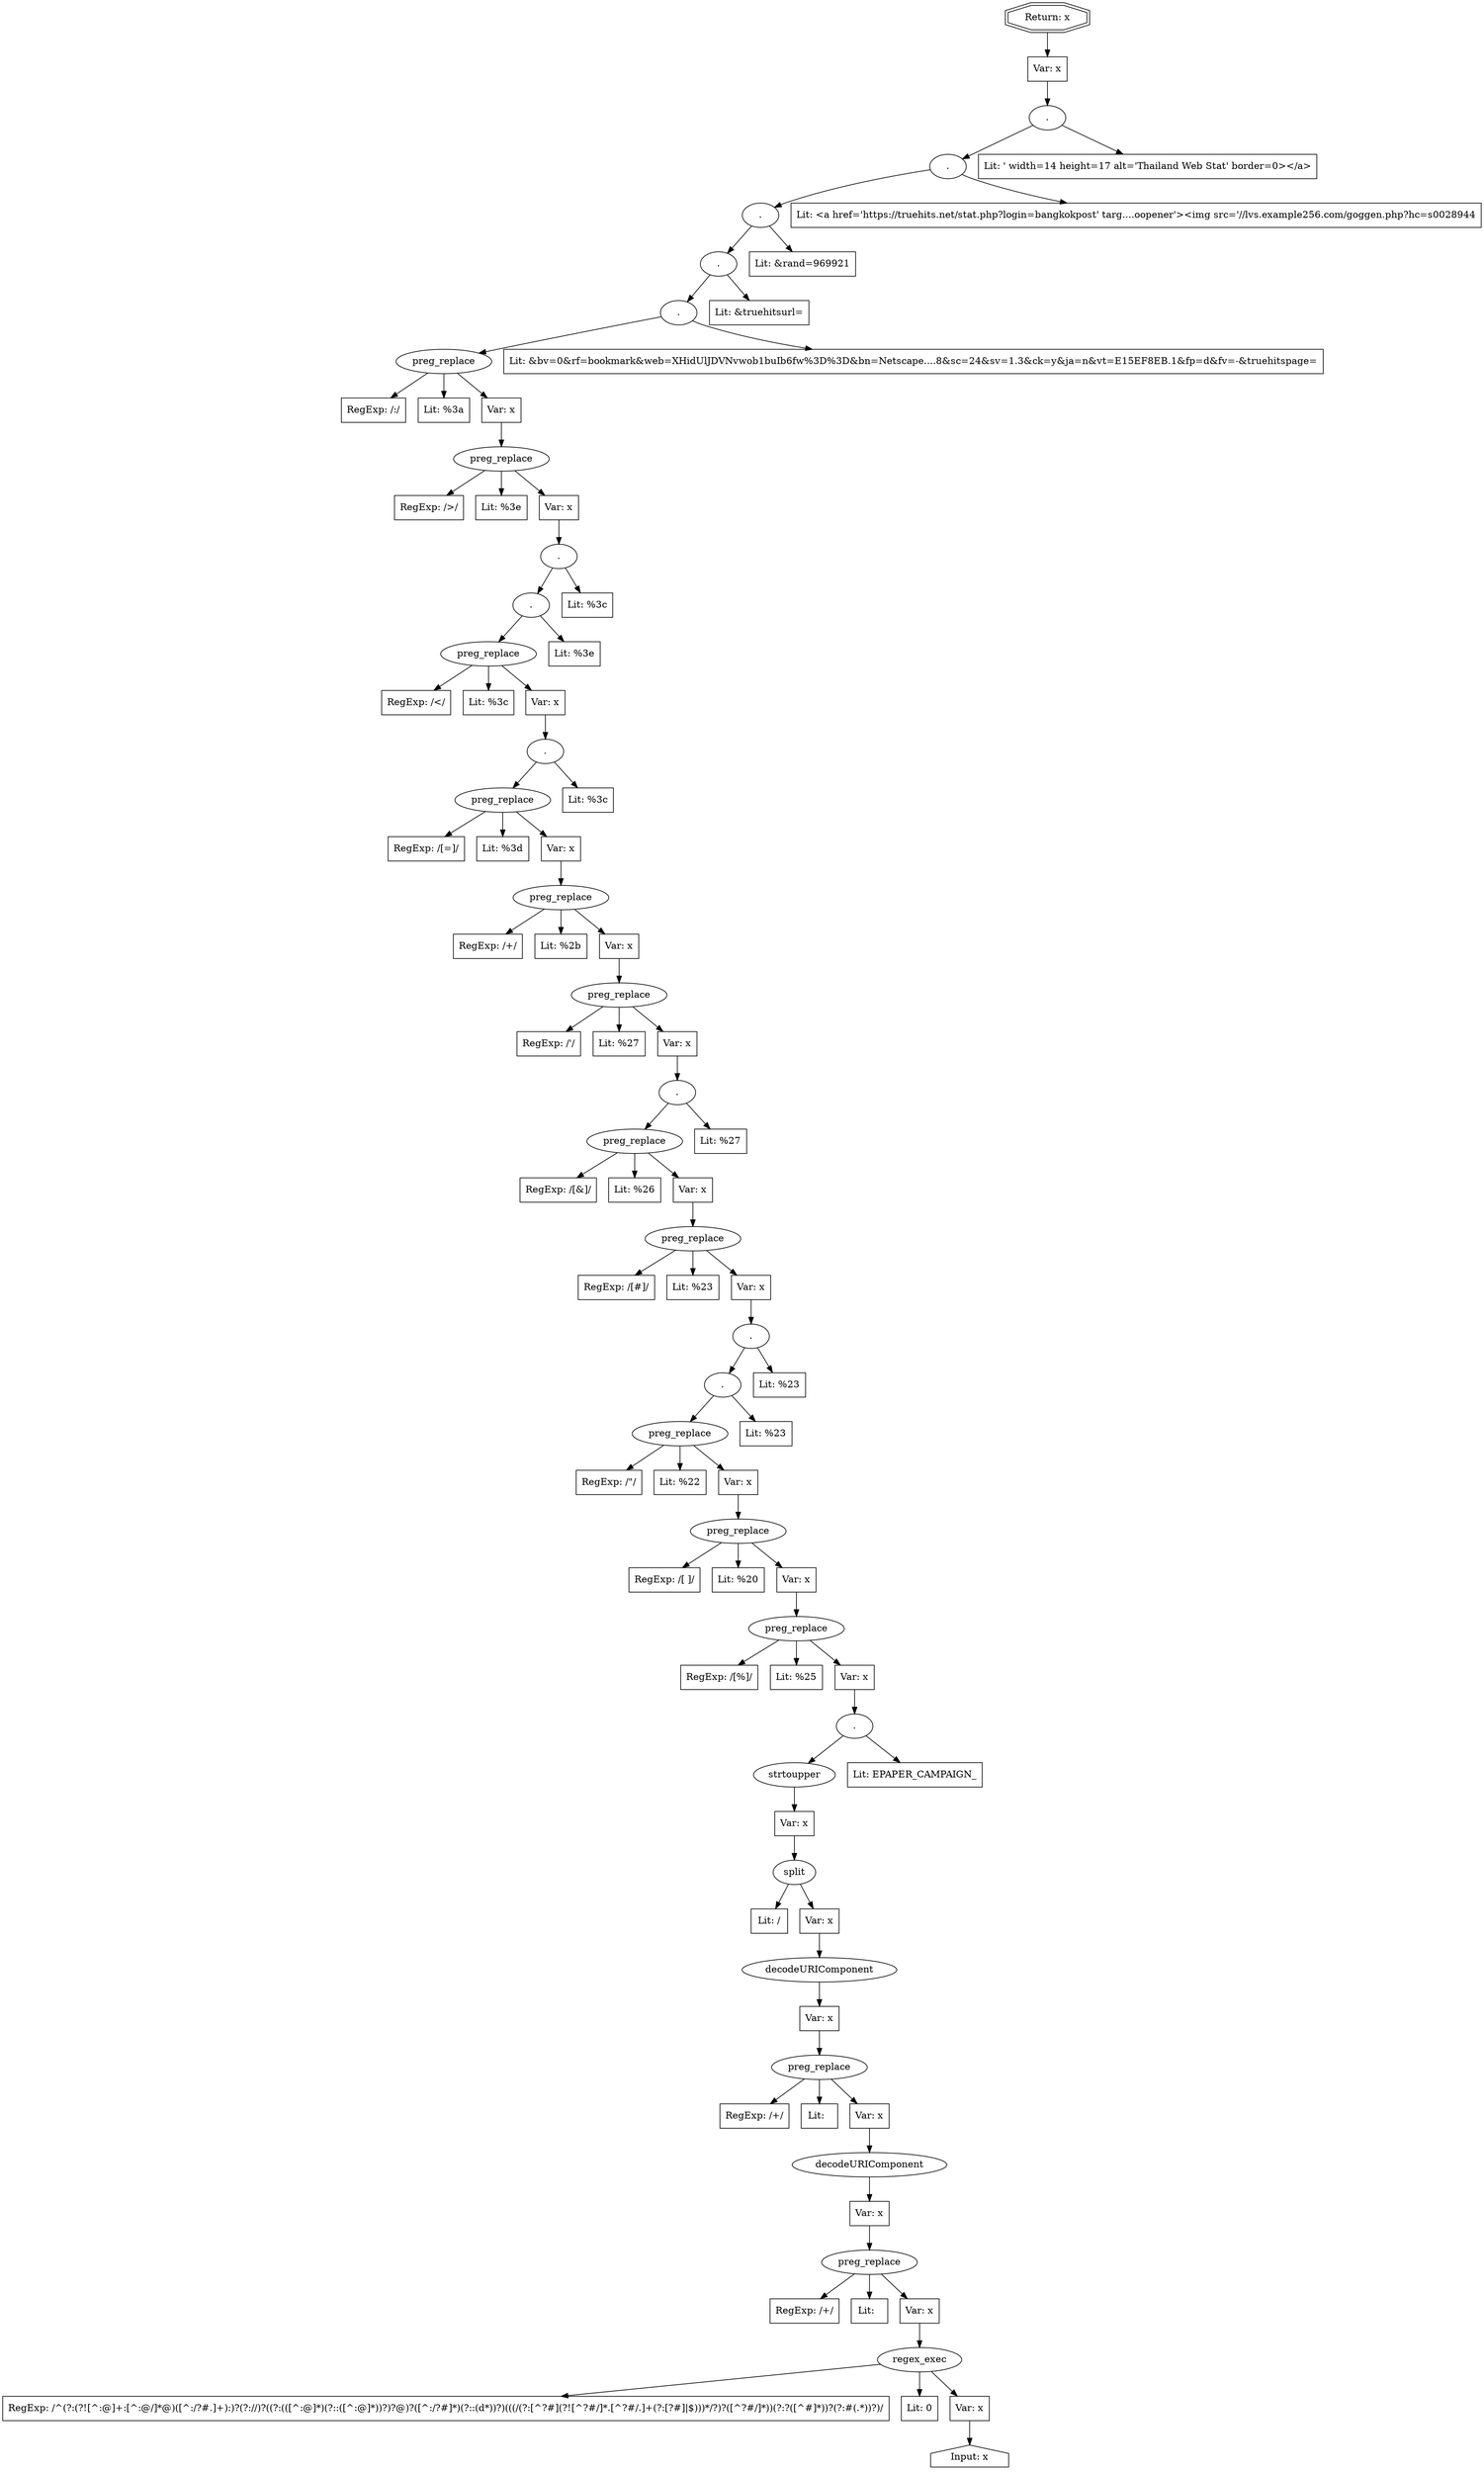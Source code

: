 // Finding: 9531cd14-3b3d-4a4f-af24-5499e2c4e8df
// Finding.url: https://www.example255.com/epaper##'></iframe></style></script></object></embed></textarea><img src=x onerror=taintfoxLog('5046d39f92684eef8fd214de24b434f0')><!--/*
// Finding.parentloc: https://www.example255.com/epaper##'></iframe></style></script></object></embed></textarea><img src=x onerror=taintfoxLog('5046d39f92684eef8fd214de24b434f0')><!--/*
// Finding.domain: www.example255.com
// Finding.base_domain: example255.com
// Finding.source: location.href
// Finding.sink: innerHTML
// Sanitizer.score: 9
// Sanitizer.name: 
// Sanitizer.location: https://lvs.example256.com/dataa/s0028944.js - <anonymous>:39:485
// Finding.begin: 305
// Finding.end: 311
// Finding.original_uuid: 1ebc73ef-3c4a-4dab-8abe-361a9f792b65
// Finding.TwentyFiveMillionFlowsId: -1617263230
// Finding.script: https://lvs.example256.com/dataa/s0028944.js
// Finding.line: 46
// Exploit.uuid: 5046d39f-9268-4eef-8fd2-14de24b434f0
// Exploit.success: false
// Exploit.status: validated
// Exploit.method: C
// Exploit.type: html
// Exploit.token: attribute
// Exploit.content: src
// Exploit.quote_type: '
// Exploit.tag: img
// Exploit.break_out: #'></iframe></style></script></object></embed></textarea><img src=x onerror=
// Exploit.break_in: ><!--/*
// Exploit.payload: #'></iframe></style></script></object></embed></textarea><img src=x onerror=taintfoxLog(1)><!--/*
// Exploit.begin_taint_url: 0
// Exploit.end_taint_url: 5
// Exploit.replace_begin_url: 34
// Exploit.replace_end_url: 34
// Exploit.replace_begin_param: 329
// Exploit.replace_end_param: 329
// Issues.LargestEncodeAttrStringChain: 0
// Issues.LargestTextFragmentEncodeChainLength: 0
// Issues.HasApproximation: false
// Issues.HasMissingImplementation: false
// Issues.HasInfiniteRegexWithFunctionReplacer: false
// Issues.MergedSplitAndJoins: false
// Issues.HasUrlInRhsOfReplace: false
// Issues.HasUrlInLhsOfReplace: false
// Issues.HasCookieValueInLhsOfreplace: false
// Issues.HasCookieValueInRhsOfreplace: false
// Issues.HasCookieValueInMatchPattern: false
// Issues.HasCookieValueInExecPattern: false
// Issues.RemovedLRConcats: true
// Issues.RemovedReplaceArtifacts: false
// Issues.HasUrlInMatchPattern: false
// Issues.HasUrlInExecPattern: false
// Issues.RemovedNOPreplaces: false
// Issues.Known_sanitizer: false
// DepGraph.hash: 1532164039
// DepGraph.sanitizer_hash: 1788038831
// Removed LR concats 
// Removed LR concats 
// Removed LR concats 
digraph cfg {
n0 [shape=house, label="Input: x"];
n1 [shape=ellipse, label="regex_exec"];
n2 [shape=box, label="RegExp: /^(?:(?![^:@]+:[^:@\/]*@)([^:\/?#.]+):)?(?:\/\/)?((?:(([^:@]*)(?::([^:@]*))?)?@)?([^:\/?#]*)(?::(\d*))?)(((\/(?:[^?#](?![^?#\/]*\.[^?#\/.]+(?:[?#]|$)))*\/?)?([^?#\/]*))(?:\?([^#]*))?(?:#(.*))?)/"];
n3 [shape=box, label="Lit: 0"];
n4 [shape=box, label="Var: x"];
n5 [shape=ellipse, label="preg_replace"];
n6 [shape=box, label="RegExp: /\+/"];
n7 [shape=box, label="Lit:  "];
n8 [shape=box, label="Var: x"];
n9 [shape=ellipse, label="decodeURIComponent"];
n10 [shape=box, label="Var: x"];
n11 [shape=ellipse, label="preg_replace"];
n12 [shape=box, label="RegExp: /\+/"];
n13 [shape=box, label="Lit:  "];
n14 [shape=box, label="Var: x"];
n15 [shape=ellipse, label="decodeURIComponent"];
n16 [shape=box, label="Var: x"];
n17 [shape=ellipse, label="split"];
n18 [shape=box, label="Lit: /"];
n19 [shape=box, label="Var: x"];
n20 [shape=ellipse, label="strtoupper"];
n21 [shape=box, label="Var: x"];
n22 [shape=ellipse, label="."];
n23 [shape=box, label="Lit: EPAPER_CAMPAIGN_"];
n24 [shape=ellipse, label="preg_replace"];
n25 [shape=box, label="RegExp: /[%]/"];
n26 [shape=box, label="Lit: %25"];
n27 [shape=box, label="Var: x"];
n28 [shape=ellipse, label="preg_replace"];
n29 [shape=box, label="RegExp: /[ ]/"];
n30 [shape=box, label="Lit: %20"];
n31 [shape=box, label="Var: x"];
n32 [shape=ellipse, label="preg_replace"];
n33 [shape=box, label="RegExp: /\"/"];
n34 [shape=box, label="Lit: %22"];
n35 [shape=box, label="Var: x"];
n36 [shape=ellipse, label="."];
n37 [shape=box, label="Lit: %23"];
n38 [shape=ellipse, label="."];
n39 [shape=box, label="Lit: %23"];
n40 [shape=ellipse, label="preg_replace"];
n41 [shape=box, label="RegExp: /[#]/"];
n42 [shape=box, label="Lit: %23"];
n43 [shape=box, label="Var: x"];
n44 [shape=ellipse, label="preg_replace"];
n45 [shape=box, label="RegExp: /[&]/"];
n46 [shape=box, label="Lit: %26"];
n47 [shape=box, label="Var: x"];
n48 [shape=ellipse, label="."];
n49 [shape=box, label="Lit: %27"];
n50 [shape=ellipse, label="preg_replace"];
n51 [shape=box, label="RegExp: /\'/"];
n52 [shape=box, label="Lit: %27"];
n53 [shape=box, label="Var: x"];
n54 [shape=ellipse, label="preg_replace"];
n55 [shape=box, label="RegExp: /\+/"];
n56 [shape=box, label="Lit: %2b"];
n57 [shape=box, label="Var: x"];
n58 [shape=ellipse, label="preg_replace"];
n59 [shape=box, label="RegExp: /[=]/"];
n60 [shape=box, label="Lit: %3d"];
n61 [shape=box, label="Var: x"];
n62 [shape=ellipse, label="."];
n63 [shape=box, label="Lit: %3c"];
n64 [shape=ellipse, label="preg_replace"];
n65 [shape=box, label="RegExp: /\</"];
n66 [shape=box, label="Lit: %3c"];
n67 [shape=box, label="Var: x"];
n68 [shape=ellipse, label="."];
n69 [shape=box, label="Lit: %3e"];
n70 [shape=ellipse, label="."];
n71 [shape=box, label="Lit: %3c"];
n72 [shape=ellipse, label="preg_replace"];
n73 [shape=box, label="RegExp: /\>/"];
n74 [shape=box, label="Lit: %3e"];
n75 [shape=box, label="Var: x"];
n76 [shape=ellipse, label="preg_replace"];
n77 [shape=box, label="RegExp: /\:/"];
n78 [shape=box, label="Lit: %3a"];
n79 [shape=box, label="Var: x"];
n80 [shape=ellipse, label="."];
n81 [shape=box, label="Lit: &bv=0&rf=bookmark&web=XHidUlJDVNvwob1buIb6fw%3D%3D&bn=Netscape....8&sc=24&sv=1.3&ck=y&ja=n&vt=E15EF8EB.1&fp=d&fv=-&truehitspage="];
n82 [shape=ellipse, label="."];
n83 [shape=box, label="Lit: &truehitsurl="];
n84 [shape=ellipse, label="."];
n85 [shape=box, label="Lit: &rand=969921"];
n86 [shape=ellipse, label="."];
n87 [shape=box, label="Lit: <a href='https://truehits.net/stat.php?login=bangkokpost' targ....oopener'><img src='//lvs.example256.com/goggen.php?hc=s0028944"];
n88 [shape=ellipse, label="."];
n89 [shape=box, label="Lit: ' width=14 height=17 alt='Thailand Web Stat' border=0></a>"];
n90 [shape=box, label="Var: x"];
n91 [shape=doubleoctagon, label="Return: x"];
n4 -> n0;
n1 -> n2;
n1 -> n3;
n1 -> n4;
n8 -> n1;
n5 -> n6;
n5 -> n7;
n5 -> n8;
n10 -> n5;
n9 -> n10;
n14 -> n9;
n11 -> n12;
n11 -> n13;
n11 -> n14;
n16 -> n11;
n15 -> n16;
n19 -> n15;
n17 -> n18;
n17 -> n19;
n21 -> n17;
n20 -> n21;
n22 -> n23;
n22 -> n20;
n27 -> n22;
n24 -> n25;
n24 -> n26;
n24 -> n27;
n31 -> n24;
n28 -> n29;
n28 -> n30;
n28 -> n31;
n35 -> n28;
n32 -> n33;
n32 -> n34;
n32 -> n35;
n36 -> n32;
n36 -> n37;
n38 -> n36;
n38 -> n39;
n43 -> n38;
n40 -> n41;
n40 -> n42;
n40 -> n43;
n47 -> n40;
n44 -> n45;
n44 -> n46;
n44 -> n47;
n48 -> n44;
n48 -> n49;
n53 -> n48;
n50 -> n51;
n50 -> n52;
n50 -> n53;
n57 -> n50;
n54 -> n55;
n54 -> n56;
n54 -> n57;
n61 -> n54;
n58 -> n59;
n58 -> n60;
n58 -> n61;
n62 -> n58;
n62 -> n63;
n67 -> n62;
n64 -> n65;
n64 -> n66;
n64 -> n67;
n68 -> n64;
n68 -> n69;
n70 -> n68;
n70 -> n71;
n75 -> n70;
n72 -> n73;
n72 -> n74;
n72 -> n75;
n79 -> n72;
n76 -> n77;
n76 -> n78;
n76 -> n79;
n80 -> n81;
n80 -> n76;
n82 -> n80;
n82 -> n83;
n84 -> n85;
n84 -> n82;
n86 -> n87;
n86 -> n84;
n88 -> n86;
n88 -> n89;
n90 -> n88;
n91 -> n90;
}